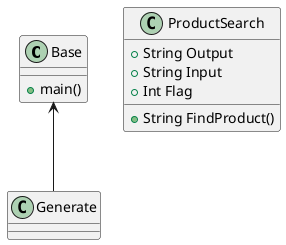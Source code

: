 @startuml
class Base {
+main()

}
class ProductSearch{
+String Output
+String Input
+Int Flag

+String FindProduct()


}
Base <--Generate

@enduml
